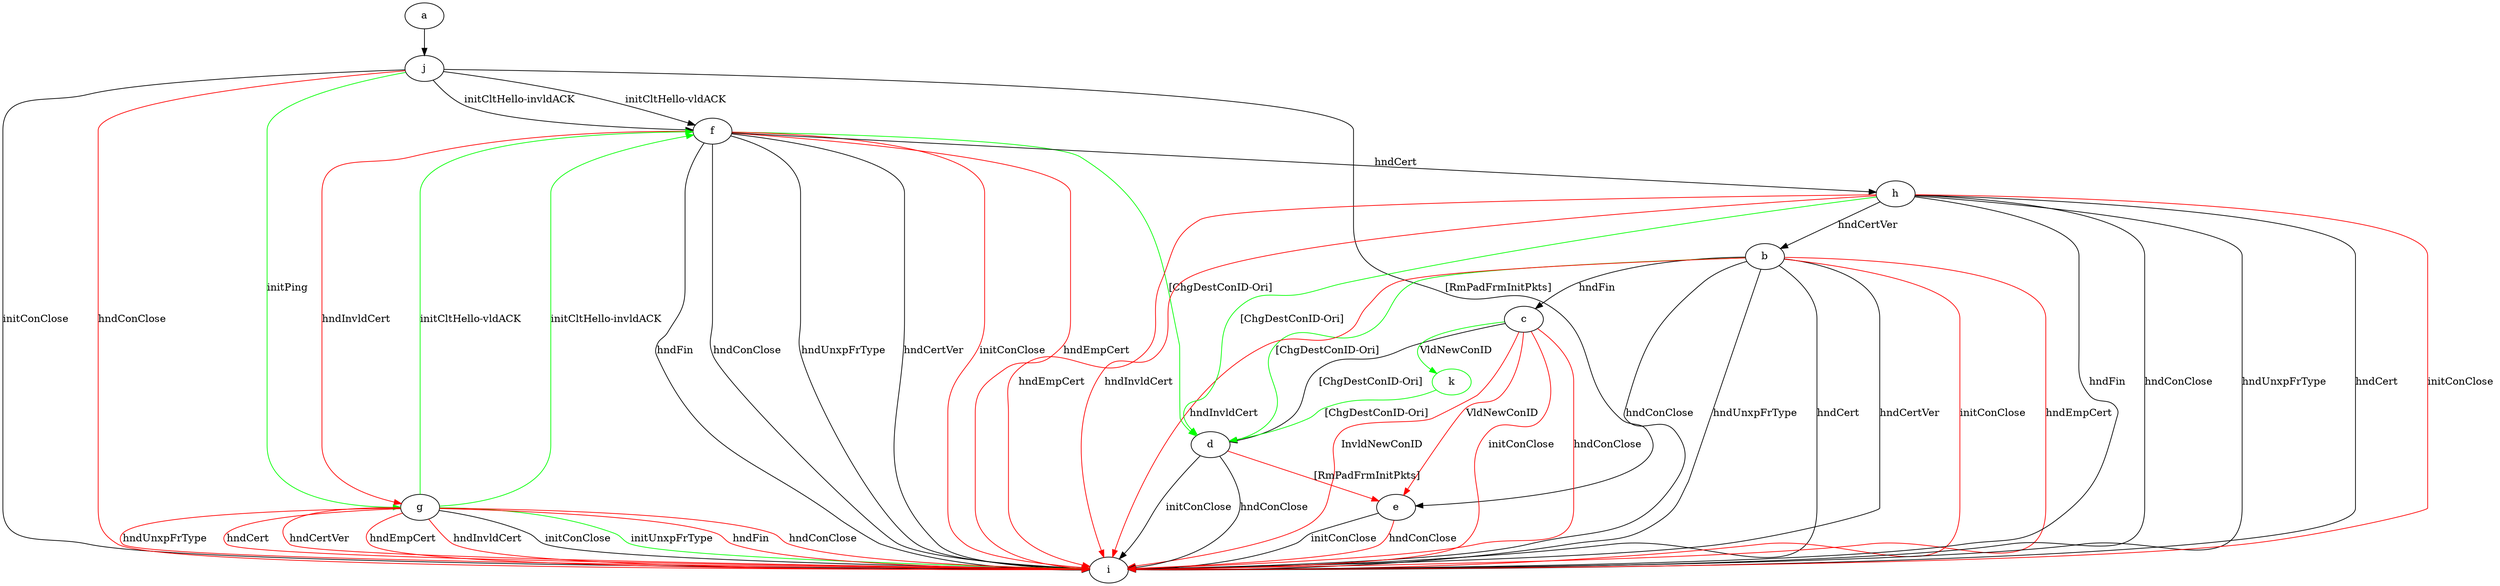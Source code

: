 digraph "" {
	a -> j	[key=0];
	b -> c	[key=0,
		label="hndFin "];
	b -> d	[key=0,
		color=green,
		label="[ChgDestConID-Ori] "];
	b -> i	[key=0,
		label="hndConClose "];
	b -> i	[key=1,
		label="hndUnxpFrType "];
	b -> i	[key=2,
		label="hndCert "];
	b -> i	[key=3,
		label="hndCertVer "];
	b -> i	[key=4,
		color=red,
		label="initConClose "];
	b -> i	[key=5,
		color=red,
		label="hndEmpCert "];
	b -> i	[key=6,
		color=red,
		label="hndInvldCert "];
	c -> d	[key=0,
		label="[ChgDestConID-Ori] "];
	c -> e	[key=0,
		color=red,
		label="VldNewConID "];
	c -> i	[key=0,
		color=red,
		label="initConClose "];
	c -> i	[key=1,
		color=red,
		label="hndConClose "];
	c -> i	[key=2,
		color=red,
		label="InvldNewConID "];
	k	[color=green];
	c -> k	[key=0,
		color=green,
		label="VldNewConID "];
	d -> e	[key=0,
		color=red,
		label="[RmPadFrmInitPkts] "];
	d -> i	[key=0,
		label="initConClose "];
	d -> i	[key=1,
		label="hndConClose "];
	e -> i	[key=0,
		label="initConClose "];
	e -> i	[key=1,
		color=red,
		label="hndConClose "];
	f -> d	[key=0,
		color=green,
		label="[ChgDestConID-Ori] "];
	f -> g	[key=0,
		color=red,
		label="hndInvldCert "];
	f -> h	[key=0,
		label="hndCert "];
	f -> i	[key=0,
		label="hndFin "];
	f -> i	[key=1,
		label="hndConClose "];
	f -> i	[key=2,
		label="hndUnxpFrType "];
	f -> i	[key=3,
		label="hndCertVer "];
	f -> i	[key=4,
		color=red,
		label="initConClose "];
	f -> i	[key=5,
		color=red,
		label="hndEmpCert "];
	g -> f	[key=0,
		color=green,
		label="initCltHello-vldACK "];
	g -> f	[key=1,
		color=green,
		label="initCltHello-invldACK "];
	g -> i	[key=0,
		label="initConClose "];
	g -> i	[key=1,
		color=green,
		label="initUnxpFrType "];
	g -> i	[key=2,
		color=red,
		label="hndFin "];
	g -> i	[key=3,
		color=red,
		label="hndConClose "];
	g -> i	[key=4,
		color=red,
		label="hndUnxpFrType "];
	g -> i	[key=5,
		color=red,
		label="hndCert "];
	g -> i	[key=6,
		color=red,
		label="hndCertVer "];
	g -> i	[key=7,
		color=red,
		label="hndEmpCert "];
	g -> i	[key=8,
		color=red,
		label="hndInvldCert "];
	h -> b	[key=0,
		label="hndCertVer "];
	h -> d	[key=0,
		color=green,
		label="[ChgDestConID-Ori] "];
	h -> i	[key=0,
		label="hndFin "];
	h -> i	[key=1,
		label="hndConClose "];
	h -> i	[key=2,
		label="hndUnxpFrType "];
	h -> i	[key=3,
		label="hndCert "];
	h -> i	[key=4,
		color=red,
		label="initConClose "];
	h -> i	[key=5,
		color=red,
		label="hndEmpCert "];
	h -> i	[key=6,
		color=red,
		label="hndInvldCert "];
	j -> e	[key=0,
		label="[RmPadFrmInitPkts] "];
	j -> f	[key=0,
		label="initCltHello-vldACK "];
	j -> f	[key=1,
		label="initCltHello-invldACK "];
	j -> g	[key=0,
		color=green,
		label="initPing "];
	j -> i	[key=0,
		label="initConClose "];
	j -> i	[key=1,
		color=red,
		label="hndConClose "];
	k -> d	[key=0,
		color=green,
		label="[ChgDestConID-Ori] "];
}
